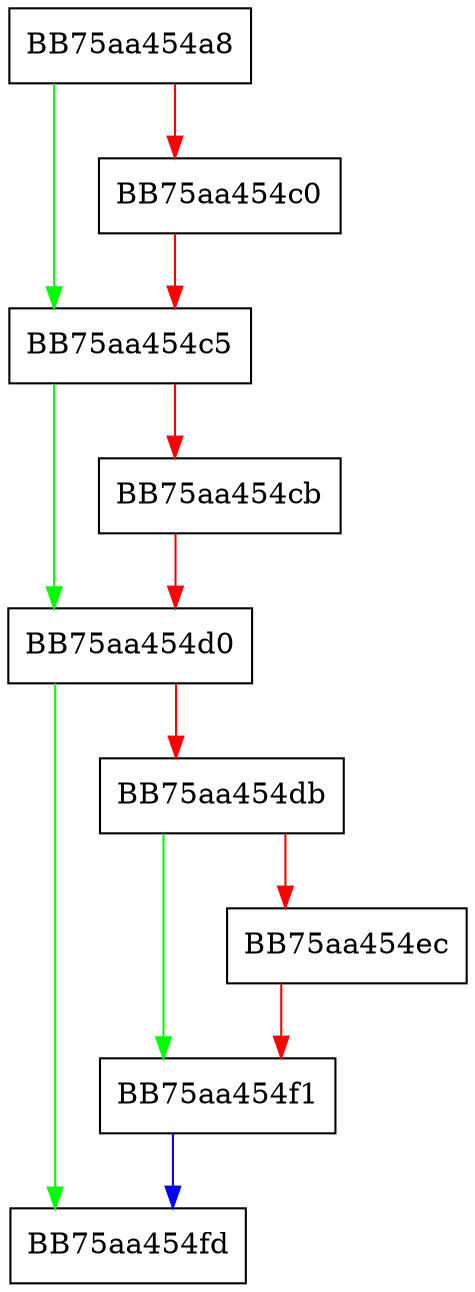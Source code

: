 digraph Parse386 {
  node [shape="box"];
  graph [splines=ortho];
  BB75aa454a8 -> BB75aa454c5 [color="green"];
  BB75aa454a8 -> BB75aa454c0 [color="red"];
  BB75aa454c0 -> BB75aa454c5 [color="red"];
  BB75aa454c5 -> BB75aa454d0 [color="green"];
  BB75aa454c5 -> BB75aa454cb [color="red"];
  BB75aa454cb -> BB75aa454d0 [color="red"];
  BB75aa454d0 -> BB75aa454fd [color="green"];
  BB75aa454d0 -> BB75aa454db [color="red"];
  BB75aa454db -> BB75aa454f1 [color="green"];
  BB75aa454db -> BB75aa454ec [color="red"];
  BB75aa454ec -> BB75aa454f1 [color="red"];
  BB75aa454f1 -> BB75aa454fd [color="blue"];
}